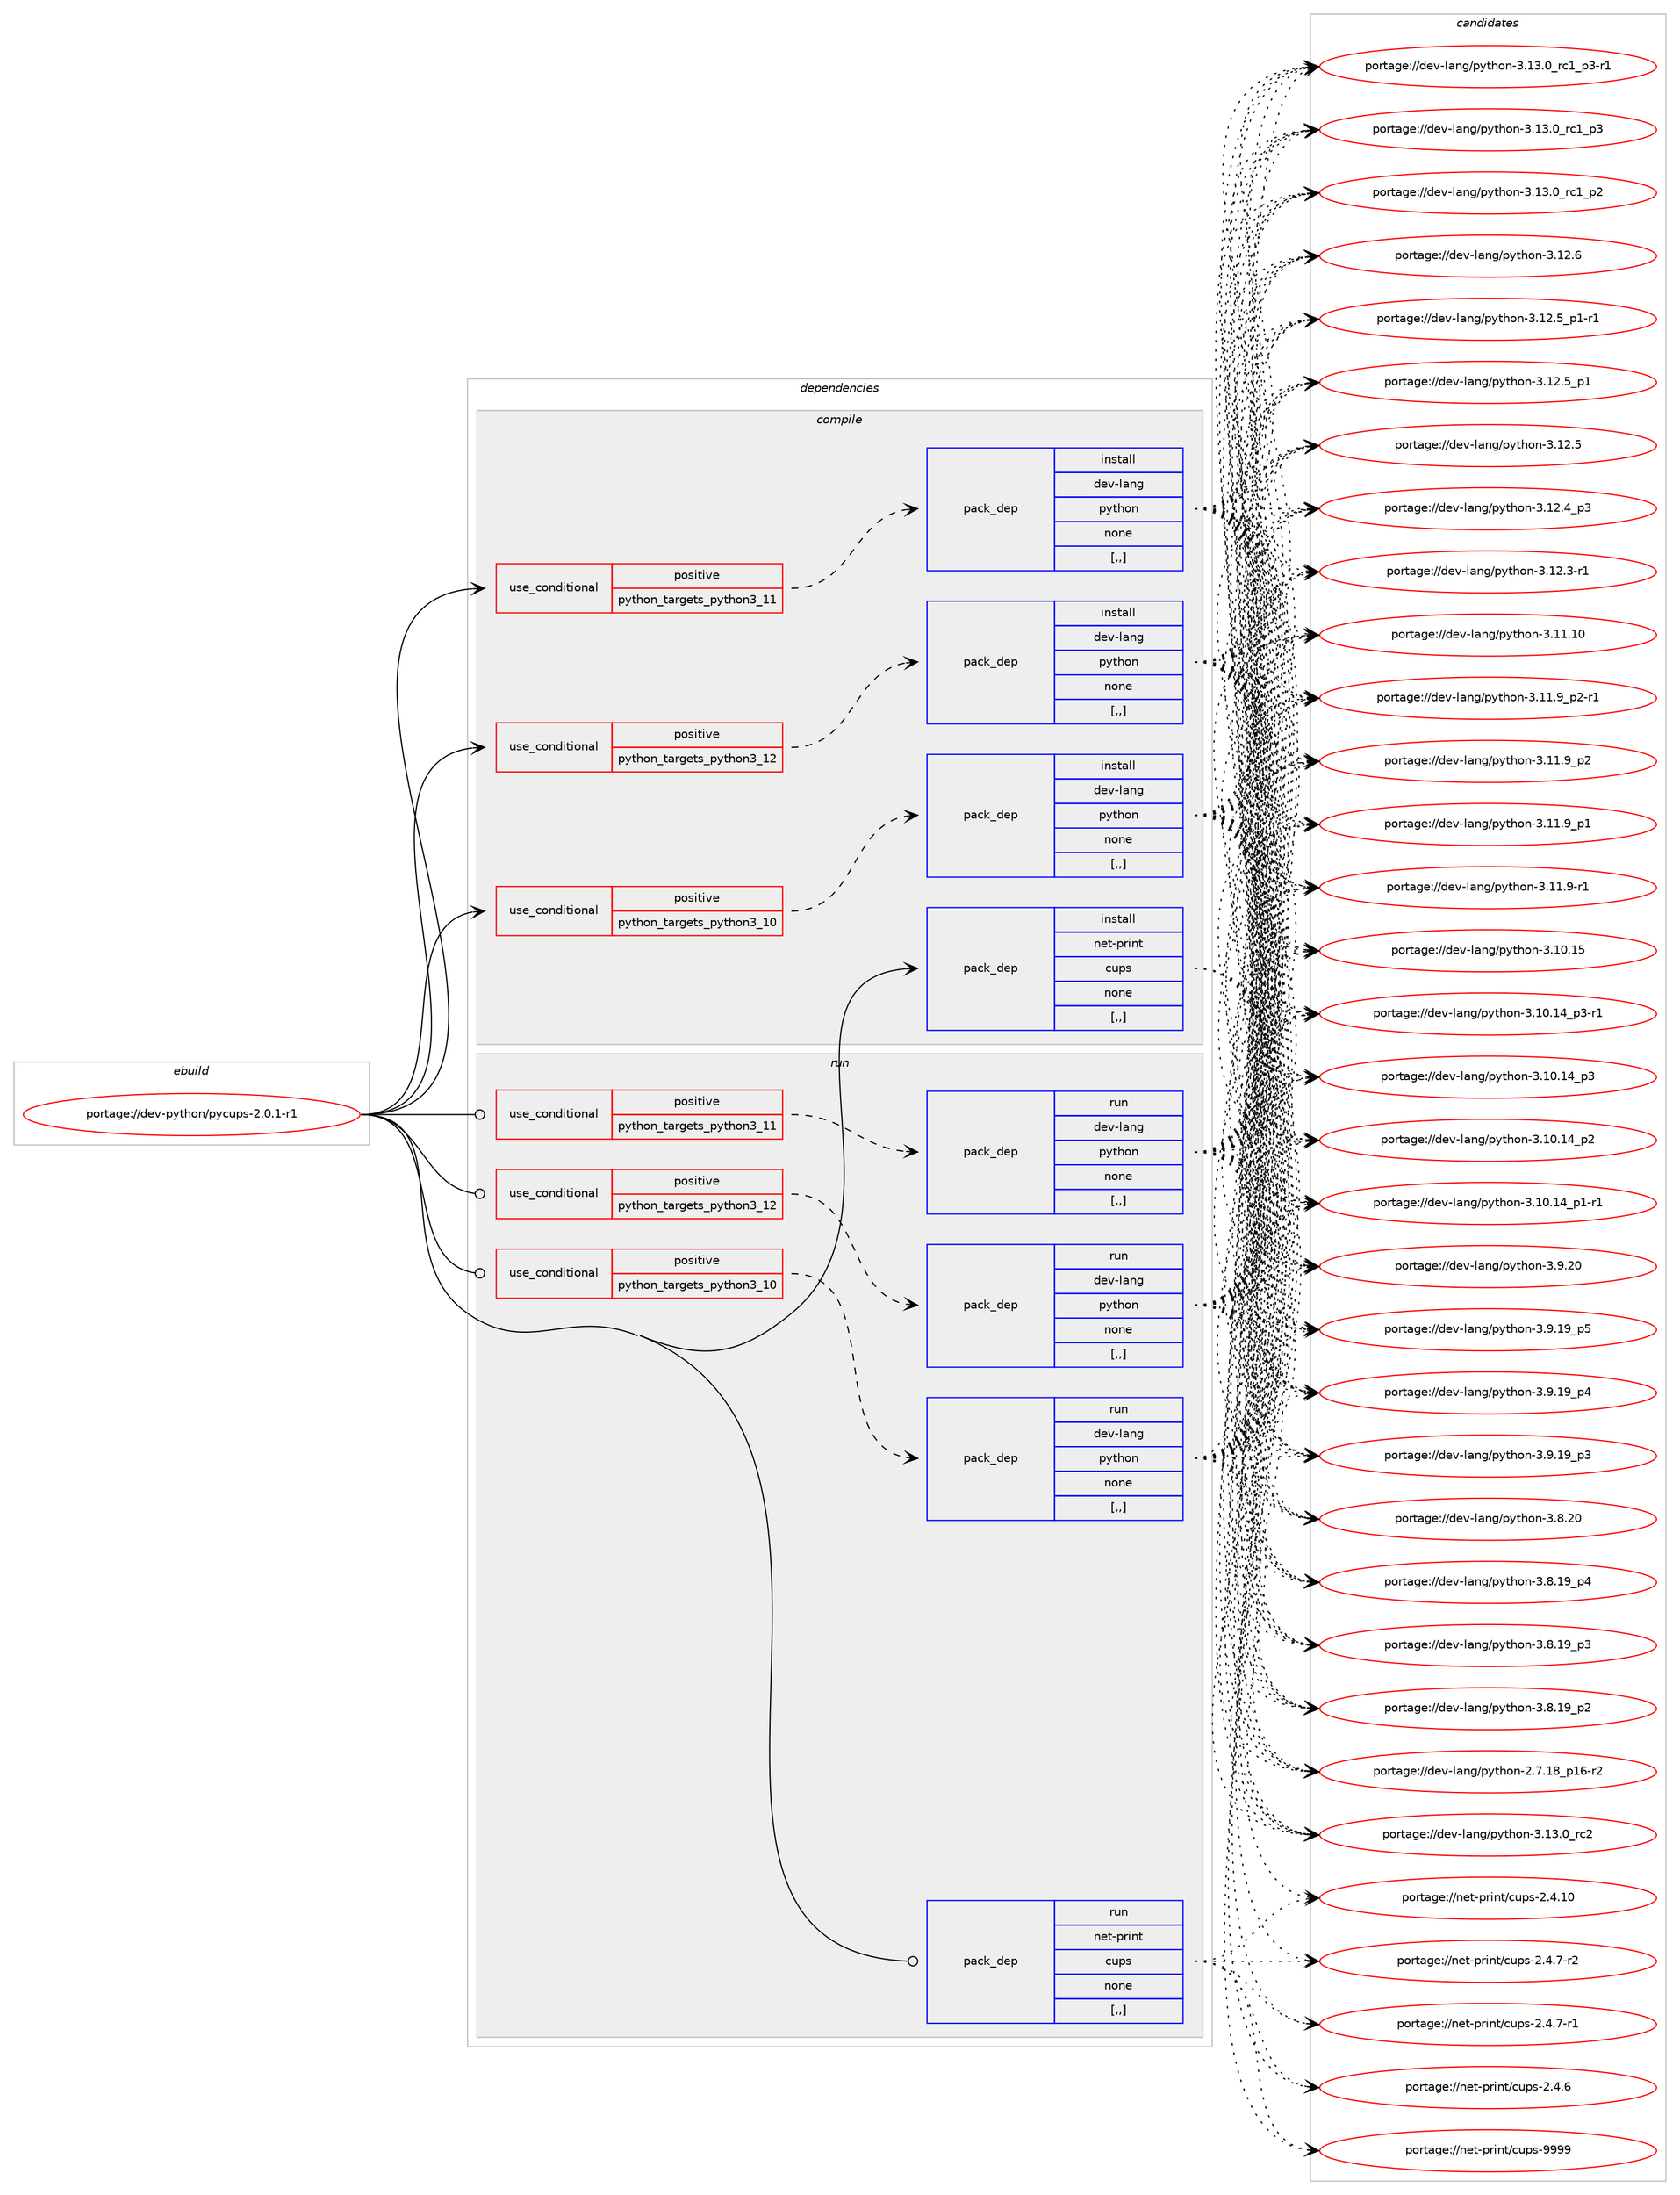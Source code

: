 digraph prolog {

# *************
# Graph options
# *************

newrank=true;
concentrate=true;
compound=true;
graph [rankdir=LR,fontname=Helvetica,fontsize=10,ranksep=1.5];#, ranksep=2.5, nodesep=0.2];
edge  [arrowhead=vee];
node  [fontname=Helvetica,fontsize=10];

# **********
# The ebuild
# **********

subgraph cluster_leftcol {
color=gray;
label=<<i>ebuild</i>>;
id [label="portage://dev-python/pycups-2.0.1-r1", color=red, width=4, href="../dev-python/pycups-2.0.1-r1.svg"];
}

# ****************
# The dependencies
# ****************

subgraph cluster_midcol {
color=gray;
label=<<i>dependencies</i>>;
subgraph cluster_compile {
fillcolor="#eeeeee";
style=filled;
label=<<i>compile</i>>;
subgraph cond167225 {
dependency650955 [label=<<TABLE BORDER="0" CELLBORDER="1" CELLSPACING="0" CELLPADDING="4"><TR><TD ROWSPAN="3" CELLPADDING="10">use_conditional</TD></TR><TR><TD>positive</TD></TR><TR><TD>python_targets_python3_10</TD></TR></TABLE>>, shape=none, color=red];
subgraph pack478909 {
dependency650956 [label=<<TABLE BORDER="0" CELLBORDER="1" CELLSPACING="0" CELLPADDING="4" WIDTH="220"><TR><TD ROWSPAN="6" CELLPADDING="30">pack_dep</TD></TR><TR><TD WIDTH="110">install</TD></TR><TR><TD>dev-lang</TD></TR><TR><TD>python</TD></TR><TR><TD>none</TD></TR><TR><TD>[,,]</TD></TR></TABLE>>, shape=none, color=blue];
}
dependency650955:e -> dependency650956:w [weight=20,style="dashed",arrowhead="vee"];
}
id:e -> dependency650955:w [weight=20,style="solid",arrowhead="vee"];
subgraph cond167226 {
dependency650957 [label=<<TABLE BORDER="0" CELLBORDER="1" CELLSPACING="0" CELLPADDING="4"><TR><TD ROWSPAN="3" CELLPADDING="10">use_conditional</TD></TR><TR><TD>positive</TD></TR><TR><TD>python_targets_python3_11</TD></TR></TABLE>>, shape=none, color=red];
subgraph pack478910 {
dependency650958 [label=<<TABLE BORDER="0" CELLBORDER="1" CELLSPACING="0" CELLPADDING="4" WIDTH="220"><TR><TD ROWSPAN="6" CELLPADDING="30">pack_dep</TD></TR><TR><TD WIDTH="110">install</TD></TR><TR><TD>dev-lang</TD></TR><TR><TD>python</TD></TR><TR><TD>none</TD></TR><TR><TD>[,,]</TD></TR></TABLE>>, shape=none, color=blue];
}
dependency650957:e -> dependency650958:w [weight=20,style="dashed",arrowhead="vee"];
}
id:e -> dependency650957:w [weight=20,style="solid",arrowhead="vee"];
subgraph cond167227 {
dependency650959 [label=<<TABLE BORDER="0" CELLBORDER="1" CELLSPACING="0" CELLPADDING="4"><TR><TD ROWSPAN="3" CELLPADDING="10">use_conditional</TD></TR><TR><TD>positive</TD></TR><TR><TD>python_targets_python3_12</TD></TR></TABLE>>, shape=none, color=red];
subgraph pack478911 {
dependency650960 [label=<<TABLE BORDER="0" CELLBORDER="1" CELLSPACING="0" CELLPADDING="4" WIDTH="220"><TR><TD ROWSPAN="6" CELLPADDING="30">pack_dep</TD></TR><TR><TD WIDTH="110">install</TD></TR><TR><TD>dev-lang</TD></TR><TR><TD>python</TD></TR><TR><TD>none</TD></TR><TR><TD>[,,]</TD></TR></TABLE>>, shape=none, color=blue];
}
dependency650959:e -> dependency650960:w [weight=20,style="dashed",arrowhead="vee"];
}
id:e -> dependency650959:w [weight=20,style="solid",arrowhead="vee"];
subgraph pack478912 {
dependency650961 [label=<<TABLE BORDER="0" CELLBORDER="1" CELLSPACING="0" CELLPADDING="4" WIDTH="220"><TR><TD ROWSPAN="6" CELLPADDING="30">pack_dep</TD></TR><TR><TD WIDTH="110">install</TD></TR><TR><TD>net-print</TD></TR><TR><TD>cups</TD></TR><TR><TD>none</TD></TR><TR><TD>[,,]</TD></TR></TABLE>>, shape=none, color=blue];
}
id:e -> dependency650961:w [weight=20,style="solid",arrowhead="vee"];
}
subgraph cluster_compileandrun {
fillcolor="#eeeeee";
style=filled;
label=<<i>compile and run</i>>;
}
subgraph cluster_run {
fillcolor="#eeeeee";
style=filled;
label=<<i>run</i>>;
subgraph cond167228 {
dependency650962 [label=<<TABLE BORDER="0" CELLBORDER="1" CELLSPACING="0" CELLPADDING="4"><TR><TD ROWSPAN="3" CELLPADDING="10">use_conditional</TD></TR><TR><TD>positive</TD></TR><TR><TD>python_targets_python3_10</TD></TR></TABLE>>, shape=none, color=red];
subgraph pack478913 {
dependency650963 [label=<<TABLE BORDER="0" CELLBORDER="1" CELLSPACING="0" CELLPADDING="4" WIDTH="220"><TR><TD ROWSPAN="6" CELLPADDING="30">pack_dep</TD></TR><TR><TD WIDTH="110">run</TD></TR><TR><TD>dev-lang</TD></TR><TR><TD>python</TD></TR><TR><TD>none</TD></TR><TR><TD>[,,]</TD></TR></TABLE>>, shape=none, color=blue];
}
dependency650962:e -> dependency650963:w [weight=20,style="dashed",arrowhead="vee"];
}
id:e -> dependency650962:w [weight=20,style="solid",arrowhead="odot"];
subgraph cond167229 {
dependency650964 [label=<<TABLE BORDER="0" CELLBORDER="1" CELLSPACING="0" CELLPADDING="4"><TR><TD ROWSPAN="3" CELLPADDING="10">use_conditional</TD></TR><TR><TD>positive</TD></TR><TR><TD>python_targets_python3_11</TD></TR></TABLE>>, shape=none, color=red];
subgraph pack478914 {
dependency650965 [label=<<TABLE BORDER="0" CELLBORDER="1" CELLSPACING="0" CELLPADDING="4" WIDTH="220"><TR><TD ROWSPAN="6" CELLPADDING="30">pack_dep</TD></TR><TR><TD WIDTH="110">run</TD></TR><TR><TD>dev-lang</TD></TR><TR><TD>python</TD></TR><TR><TD>none</TD></TR><TR><TD>[,,]</TD></TR></TABLE>>, shape=none, color=blue];
}
dependency650964:e -> dependency650965:w [weight=20,style="dashed",arrowhead="vee"];
}
id:e -> dependency650964:w [weight=20,style="solid",arrowhead="odot"];
subgraph cond167230 {
dependency650966 [label=<<TABLE BORDER="0" CELLBORDER="1" CELLSPACING="0" CELLPADDING="4"><TR><TD ROWSPAN="3" CELLPADDING="10">use_conditional</TD></TR><TR><TD>positive</TD></TR><TR><TD>python_targets_python3_12</TD></TR></TABLE>>, shape=none, color=red];
subgraph pack478915 {
dependency650967 [label=<<TABLE BORDER="0" CELLBORDER="1" CELLSPACING="0" CELLPADDING="4" WIDTH="220"><TR><TD ROWSPAN="6" CELLPADDING="30">pack_dep</TD></TR><TR><TD WIDTH="110">run</TD></TR><TR><TD>dev-lang</TD></TR><TR><TD>python</TD></TR><TR><TD>none</TD></TR><TR><TD>[,,]</TD></TR></TABLE>>, shape=none, color=blue];
}
dependency650966:e -> dependency650967:w [weight=20,style="dashed",arrowhead="vee"];
}
id:e -> dependency650966:w [weight=20,style="solid",arrowhead="odot"];
subgraph pack478916 {
dependency650968 [label=<<TABLE BORDER="0" CELLBORDER="1" CELLSPACING="0" CELLPADDING="4" WIDTH="220"><TR><TD ROWSPAN="6" CELLPADDING="30">pack_dep</TD></TR><TR><TD WIDTH="110">run</TD></TR><TR><TD>net-print</TD></TR><TR><TD>cups</TD></TR><TR><TD>none</TD></TR><TR><TD>[,,]</TD></TR></TABLE>>, shape=none, color=blue];
}
id:e -> dependency650968:w [weight=20,style="solid",arrowhead="odot"];
}
}

# **************
# The candidates
# **************

subgraph cluster_choices {
rank=same;
color=gray;
label=<<i>candidates</i>>;

subgraph choice478909 {
color=black;
nodesep=1;
choice10010111845108971101034711212111610411111045514649514648951149950 [label="portage://dev-lang/python-3.13.0_rc2", color=red, width=4,href="../dev-lang/python-3.13.0_rc2.svg"];
choice1001011184510897110103471121211161041111104551464951464895114994995112514511449 [label="portage://dev-lang/python-3.13.0_rc1_p3-r1", color=red, width=4,href="../dev-lang/python-3.13.0_rc1_p3-r1.svg"];
choice100101118451089711010347112121116104111110455146495146489511499499511251 [label="portage://dev-lang/python-3.13.0_rc1_p3", color=red, width=4,href="../dev-lang/python-3.13.0_rc1_p3.svg"];
choice100101118451089711010347112121116104111110455146495146489511499499511250 [label="portage://dev-lang/python-3.13.0_rc1_p2", color=red, width=4,href="../dev-lang/python-3.13.0_rc1_p2.svg"];
choice10010111845108971101034711212111610411111045514649504654 [label="portage://dev-lang/python-3.12.6", color=red, width=4,href="../dev-lang/python-3.12.6.svg"];
choice1001011184510897110103471121211161041111104551464950465395112494511449 [label="portage://dev-lang/python-3.12.5_p1-r1", color=red, width=4,href="../dev-lang/python-3.12.5_p1-r1.svg"];
choice100101118451089711010347112121116104111110455146495046539511249 [label="portage://dev-lang/python-3.12.5_p1", color=red, width=4,href="../dev-lang/python-3.12.5_p1.svg"];
choice10010111845108971101034711212111610411111045514649504653 [label="portage://dev-lang/python-3.12.5", color=red, width=4,href="../dev-lang/python-3.12.5.svg"];
choice100101118451089711010347112121116104111110455146495046529511251 [label="portage://dev-lang/python-3.12.4_p3", color=red, width=4,href="../dev-lang/python-3.12.4_p3.svg"];
choice100101118451089711010347112121116104111110455146495046514511449 [label="portage://dev-lang/python-3.12.3-r1", color=red, width=4,href="../dev-lang/python-3.12.3-r1.svg"];
choice1001011184510897110103471121211161041111104551464949464948 [label="portage://dev-lang/python-3.11.10", color=red, width=4,href="../dev-lang/python-3.11.10.svg"];
choice1001011184510897110103471121211161041111104551464949465795112504511449 [label="portage://dev-lang/python-3.11.9_p2-r1", color=red, width=4,href="../dev-lang/python-3.11.9_p2-r1.svg"];
choice100101118451089711010347112121116104111110455146494946579511250 [label="portage://dev-lang/python-3.11.9_p2", color=red, width=4,href="../dev-lang/python-3.11.9_p2.svg"];
choice100101118451089711010347112121116104111110455146494946579511249 [label="portage://dev-lang/python-3.11.9_p1", color=red, width=4,href="../dev-lang/python-3.11.9_p1.svg"];
choice100101118451089711010347112121116104111110455146494946574511449 [label="portage://dev-lang/python-3.11.9-r1", color=red, width=4,href="../dev-lang/python-3.11.9-r1.svg"];
choice1001011184510897110103471121211161041111104551464948464953 [label="portage://dev-lang/python-3.10.15", color=red, width=4,href="../dev-lang/python-3.10.15.svg"];
choice100101118451089711010347112121116104111110455146494846495295112514511449 [label="portage://dev-lang/python-3.10.14_p3-r1", color=red, width=4,href="../dev-lang/python-3.10.14_p3-r1.svg"];
choice10010111845108971101034711212111610411111045514649484649529511251 [label="portage://dev-lang/python-3.10.14_p3", color=red, width=4,href="../dev-lang/python-3.10.14_p3.svg"];
choice10010111845108971101034711212111610411111045514649484649529511250 [label="portage://dev-lang/python-3.10.14_p2", color=red, width=4,href="../dev-lang/python-3.10.14_p2.svg"];
choice100101118451089711010347112121116104111110455146494846495295112494511449 [label="portage://dev-lang/python-3.10.14_p1-r1", color=red, width=4,href="../dev-lang/python-3.10.14_p1-r1.svg"];
choice10010111845108971101034711212111610411111045514657465048 [label="portage://dev-lang/python-3.9.20", color=red, width=4,href="../dev-lang/python-3.9.20.svg"];
choice100101118451089711010347112121116104111110455146574649579511253 [label="portage://dev-lang/python-3.9.19_p5", color=red, width=4,href="../dev-lang/python-3.9.19_p5.svg"];
choice100101118451089711010347112121116104111110455146574649579511252 [label="portage://dev-lang/python-3.9.19_p4", color=red, width=4,href="../dev-lang/python-3.9.19_p4.svg"];
choice100101118451089711010347112121116104111110455146574649579511251 [label="portage://dev-lang/python-3.9.19_p3", color=red, width=4,href="../dev-lang/python-3.9.19_p3.svg"];
choice10010111845108971101034711212111610411111045514656465048 [label="portage://dev-lang/python-3.8.20", color=red, width=4,href="../dev-lang/python-3.8.20.svg"];
choice100101118451089711010347112121116104111110455146564649579511252 [label="portage://dev-lang/python-3.8.19_p4", color=red, width=4,href="../dev-lang/python-3.8.19_p4.svg"];
choice100101118451089711010347112121116104111110455146564649579511251 [label="portage://dev-lang/python-3.8.19_p3", color=red, width=4,href="../dev-lang/python-3.8.19_p3.svg"];
choice100101118451089711010347112121116104111110455146564649579511250 [label="portage://dev-lang/python-3.8.19_p2", color=red, width=4,href="../dev-lang/python-3.8.19_p2.svg"];
choice100101118451089711010347112121116104111110455046554649569511249544511450 [label="portage://dev-lang/python-2.7.18_p16-r2", color=red, width=4,href="../dev-lang/python-2.7.18_p16-r2.svg"];
dependency650956:e -> choice10010111845108971101034711212111610411111045514649514648951149950:w [style=dotted,weight="100"];
dependency650956:e -> choice1001011184510897110103471121211161041111104551464951464895114994995112514511449:w [style=dotted,weight="100"];
dependency650956:e -> choice100101118451089711010347112121116104111110455146495146489511499499511251:w [style=dotted,weight="100"];
dependency650956:e -> choice100101118451089711010347112121116104111110455146495146489511499499511250:w [style=dotted,weight="100"];
dependency650956:e -> choice10010111845108971101034711212111610411111045514649504654:w [style=dotted,weight="100"];
dependency650956:e -> choice1001011184510897110103471121211161041111104551464950465395112494511449:w [style=dotted,weight="100"];
dependency650956:e -> choice100101118451089711010347112121116104111110455146495046539511249:w [style=dotted,weight="100"];
dependency650956:e -> choice10010111845108971101034711212111610411111045514649504653:w [style=dotted,weight="100"];
dependency650956:e -> choice100101118451089711010347112121116104111110455146495046529511251:w [style=dotted,weight="100"];
dependency650956:e -> choice100101118451089711010347112121116104111110455146495046514511449:w [style=dotted,weight="100"];
dependency650956:e -> choice1001011184510897110103471121211161041111104551464949464948:w [style=dotted,weight="100"];
dependency650956:e -> choice1001011184510897110103471121211161041111104551464949465795112504511449:w [style=dotted,weight="100"];
dependency650956:e -> choice100101118451089711010347112121116104111110455146494946579511250:w [style=dotted,weight="100"];
dependency650956:e -> choice100101118451089711010347112121116104111110455146494946579511249:w [style=dotted,weight="100"];
dependency650956:e -> choice100101118451089711010347112121116104111110455146494946574511449:w [style=dotted,weight="100"];
dependency650956:e -> choice1001011184510897110103471121211161041111104551464948464953:w [style=dotted,weight="100"];
dependency650956:e -> choice100101118451089711010347112121116104111110455146494846495295112514511449:w [style=dotted,weight="100"];
dependency650956:e -> choice10010111845108971101034711212111610411111045514649484649529511251:w [style=dotted,weight="100"];
dependency650956:e -> choice10010111845108971101034711212111610411111045514649484649529511250:w [style=dotted,weight="100"];
dependency650956:e -> choice100101118451089711010347112121116104111110455146494846495295112494511449:w [style=dotted,weight="100"];
dependency650956:e -> choice10010111845108971101034711212111610411111045514657465048:w [style=dotted,weight="100"];
dependency650956:e -> choice100101118451089711010347112121116104111110455146574649579511253:w [style=dotted,weight="100"];
dependency650956:e -> choice100101118451089711010347112121116104111110455146574649579511252:w [style=dotted,weight="100"];
dependency650956:e -> choice100101118451089711010347112121116104111110455146574649579511251:w [style=dotted,weight="100"];
dependency650956:e -> choice10010111845108971101034711212111610411111045514656465048:w [style=dotted,weight="100"];
dependency650956:e -> choice100101118451089711010347112121116104111110455146564649579511252:w [style=dotted,weight="100"];
dependency650956:e -> choice100101118451089711010347112121116104111110455146564649579511251:w [style=dotted,weight="100"];
dependency650956:e -> choice100101118451089711010347112121116104111110455146564649579511250:w [style=dotted,weight="100"];
dependency650956:e -> choice100101118451089711010347112121116104111110455046554649569511249544511450:w [style=dotted,weight="100"];
}
subgraph choice478910 {
color=black;
nodesep=1;
choice10010111845108971101034711212111610411111045514649514648951149950 [label="portage://dev-lang/python-3.13.0_rc2", color=red, width=4,href="../dev-lang/python-3.13.0_rc2.svg"];
choice1001011184510897110103471121211161041111104551464951464895114994995112514511449 [label="portage://dev-lang/python-3.13.0_rc1_p3-r1", color=red, width=4,href="../dev-lang/python-3.13.0_rc1_p3-r1.svg"];
choice100101118451089711010347112121116104111110455146495146489511499499511251 [label="portage://dev-lang/python-3.13.0_rc1_p3", color=red, width=4,href="../dev-lang/python-3.13.0_rc1_p3.svg"];
choice100101118451089711010347112121116104111110455146495146489511499499511250 [label="portage://dev-lang/python-3.13.0_rc1_p2", color=red, width=4,href="../dev-lang/python-3.13.0_rc1_p2.svg"];
choice10010111845108971101034711212111610411111045514649504654 [label="portage://dev-lang/python-3.12.6", color=red, width=4,href="../dev-lang/python-3.12.6.svg"];
choice1001011184510897110103471121211161041111104551464950465395112494511449 [label="portage://dev-lang/python-3.12.5_p1-r1", color=red, width=4,href="../dev-lang/python-3.12.5_p1-r1.svg"];
choice100101118451089711010347112121116104111110455146495046539511249 [label="portage://dev-lang/python-3.12.5_p1", color=red, width=4,href="../dev-lang/python-3.12.5_p1.svg"];
choice10010111845108971101034711212111610411111045514649504653 [label="portage://dev-lang/python-3.12.5", color=red, width=4,href="../dev-lang/python-3.12.5.svg"];
choice100101118451089711010347112121116104111110455146495046529511251 [label="portage://dev-lang/python-3.12.4_p3", color=red, width=4,href="../dev-lang/python-3.12.4_p3.svg"];
choice100101118451089711010347112121116104111110455146495046514511449 [label="portage://dev-lang/python-3.12.3-r1", color=red, width=4,href="../dev-lang/python-3.12.3-r1.svg"];
choice1001011184510897110103471121211161041111104551464949464948 [label="portage://dev-lang/python-3.11.10", color=red, width=4,href="../dev-lang/python-3.11.10.svg"];
choice1001011184510897110103471121211161041111104551464949465795112504511449 [label="portage://dev-lang/python-3.11.9_p2-r1", color=red, width=4,href="../dev-lang/python-3.11.9_p2-r1.svg"];
choice100101118451089711010347112121116104111110455146494946579511250 [label="portage://dev-lang/python-3.11.9_p2", color=red, width=4,href="../dev-lang/python-3.11.9_p2.svg"];
choice100101118451089711010347112121116104111110455146494946579511249 [label="portage://dev-lang/python-3.11.9_p1", color=red, width=4,href="../dev-lang/python-3.11.9_p1.svg"];
choice100101118451089711010347112121116104111110455146494946574511449 [label="portage://dev-lang/python-3.11.9-r1", color=red, width=4,href="../dev-lang/python-3.11.9-r1.svg"];
choice1001011184510897110103471121211161041111104551464948464953 [label="portage://dev-lang/python-3.10.15", color=red, width=4,href="../dev-lang/python-3.10.15.svg"];
choice100101118451089711010347112121116104111110455146494846495295112514511449 [label="portage://dev-lang/python-3.10.14_p3-r1", color=red, width=4,href="../dev-lang/python-3.10.14_p3-r1.svg"];
choice10010111845108971101034711212111610411111045514649484649529511251 [label="portage://dev-lang/python-3.10.14_p3", color=red, width=4,href="../dev-lang/python-3.10.14_p3.svg"];
choice10010111845108971101034711212111610411111045514649484649529511250 [label="portage://dev-lang/python-3.10.14_p2", color=red, width=4,href="../dev-lang/python-3.10.14_p2.svg"];
choice100101118451089711010347112121116104111110455146494846495295112494511449 [label="portage://dev-lang/python-3.10.14_p1-r1", color=red, width=4,href="../dev-lang/python-3.10.14_p1-r1.svg"];
choice10010111845108971101034711212111610411111045514657465048 [label="portage://dev-lang/python-3.9.20", color=red, width=4,href="../dev-lang/python-3.9.20.svg"];
choice100101118451089711010347112121116104111110455146574649579511253 [label="portage://dev-lang/python-3.9.19_p5", color=red, width=4,href="../dev-lang/python-3.9.19_p5.svg"];
choice100101118451089711010347112121116104111110455146574649579511252 [label="portage://dev-lang/python-3.9.19_p4", color=red, width=4,href="../dev-lang/python-3.9.19_p4.svg"];
choice100101118451089711010347112121116104111110455146574649579511251 [label="portage://dev-lang/python-3.9.19_p3", color=red, width=4,href="../dev-lang/python-3.9.19_p3.svg"];
choice10010111845108971101034711212111610411111045514656465048 [label="portage://dev-lang/python-3.8.20", color=red, width=4,href="../dev-lang/python-3.8.20.svg"];
choice100101118451089711010347112121116104111110455146564649579511252 [label="portage://dev-lang/python-3.8.19_p4", color=red, width=4,href="../dev-lang/python-3.8.19_p4.svg"];
choice100101118451089711010347112121116104111110455146564649579511251 [label="portage://dev-lang/python-3.8.19_p3", color=red, width=4,href="../dev-lang/python-3.8.19_p3.svg"];
choice100101118451089711010347112121116104111110455146564649579511250 [label="portage://dev-lang/python-3.8.19_p2", color=red, width=4,href="../dev-lang/python-3.8.19_p2.svg"];
choice100101118451089711010347112121116104111110455046554649569511249544511450 [label="portage://dev-lang/python-2.7.18_p16-r2", color=red, width=4,href="../dev-lang/python-2.7.18_p16-r2.svg"];
dependency650958:e -> choice10010111845108971101034711212111610411111045514649514648951149950:w [style=dotted,weight="100"];
dependency650958:e -> choice1001011184510897110103471121211161041111104551464951464895114994995112514511449:w [style=dotted,weight="100"];
dependency650958:e -> choice100101118451089711010347112121116104111110455146495146489511499499511251:w [style=dotted,weight="100"];
dependency650958:e -> choice100101118451089711010347112121116104111110455146495146489511499499511250:w [style=dotted,weight="100"];
dependency650958:e -> choice10010111845108971101034711212111610411111045514649504654:w [style=dotted,weight="100"];
dependency650958:e -> choice1001011184510897110103471121211161041111104551464950465395112494511449:w [style=dotted,weight="100"];
dependency650958:e -> choice100101118451089711010347112121116104111110455146495046539511249:w [style=dotted,weight="100"];
dependency650958:e -> choice10010111845108971101034711212111610411111045514649504653:w [style=dotted,weight="100"];
dependency650958:e -> choice100101118451089711010347112121116104111110455146495046529511251:w [style=dotted,weight="100"];
dependency650958:e -> choice100101118451089711010347112121116104111110455146495046514511449:w [style=dotted,weight="100"];
dependency650958:e -> choice1001011184510897110103471121211161041111104551464949464948:w [style=dotted,weight="100"];
dependency650958:e -> choice1001011184510897110103471121211161041111104551464949465795112504511449:w [style=dotted,weight="100"];
dependency650958:e -> choice100101118451089711010347112121116104111110455146494946579511250:w [style=dotted,weight="100"];
dependency650958:e -> choice100101118451089711010347112121116104111110455146494946579511249:w [style=dotted,weight="100"];
dependency650958:e -> choice100101118451089711010347112121116104111110455146494946574511449:w [style=dotted,weight="100"];
dependency650958:e -> choice1001011184510897110103471121211161041111104551464948464953:w [style=dotted,weight="100"];
dependency650958:e -> choice100101118451089711010347112121116104111110455146494846495295112514511449:w [style=dotted,weight="100"];
dependency650958:e -> choice10010111845108971101034711212111610411111045514649484649529511251:w [style=dotted,weight="100"];
dependency650958:e -> choice10010111845108971101034711212111610411111045514649484649529511250:w [style=dotted,weight="100"];
dependency650958:e -> choice100101118451089711010347112121116104111110455146494846495295112494511449:w [style=dotted,weight="100"];
dependency650958:e -> choice10010111845108971101034711212111610411111045514657465048:w [style=dotted,weight="100"];
dependency650958:e -> choice100101118451089711010347112121116104111110455146574649579511253:w [style=dotted,weight="100"];
dependency650958:e -> choice100101118451089711010347112121116104111110455146574649579511252:w [style=dotted,weight="100"];
dependency650958:e -> choice100101118451089711010347112121116104111110455146574649579511251:w [style=dotted,weight="100"];
dependency650958:e -> choice10010111845108971101034711212111610411111045514656465048:w [style=dotted,weight="100"];
dependency650958:e -> choice100101118451089711010347112121116104111110455146564649579511252:w [style=dotted,weight="100"];
dependency650958:e -> choice100101118451089711010347112121116104111110455146564649579511251:w [style=dotted,weight="100"];
dependency650958:e -> choice100101118451089711010347112121116104111110455146564649579511250:w [style=dotted,weight="100"];
dependency650958:e -> choice100101118451089711010347112121116104111110455046554649569511249544511450:w [style=dotted,weight="100"];
}
subgraph choice478911 {
color=black;
nodesep=1;
choice10010111845108971101034711212111610411111045514649514648951149950 [label="portage://dev-lang/python-3.13.0_rc2", color=red, width=4,href="../dev-lang/python-3.13.0_rc2.svg"];
choice1001011184510897110103471121211161041111104551464951464895114994995112514511449 [label="portage://dev-lang/python-3.13.0_rc1_p3-r1", color=red, width=4,href="../dev-lang/python-3.13.0_rc1_p3-r1.svg"];
choice100101118451089711010347112121116104111110455146495146489511499499511251 [label="portage://dev-lang/python-3.13.0_rc1_p3", color=red, width=4,href="../dev-lang/python-3.13.0_rc1_p3.svg"];
choice100101118451089711010347112121116104111110455146495146489511499499511250 [label="portage://dev-lang/python-3.13.0_rc1_p2", color=red, width=4,href="../dev-lang/python-3.13.0_rc1_p2.svg"];
choice10010111845108971101034711212111610411111045514649504654 [label="portage://dev-lang/python-3.12.6", color=red, width=4,href="../dev-lang/python-3.12.6.svg"];
choice1001011184510897110103471121211161041111104551464950465395112494511449 [label="portage://dev-lang/python-3.12.5_p1-r1", color=red, width=4,href="../dev-lang/python-3.12.5_p1-r1.svg"];
choice100101118451089711010347112121116104111110455146495046539511249 [label="portage://dev-lang/python-3.12.5_p1", color=red, width=4,href="../dev-lang/python-3.12.5_p1.svg"];
choice10010111845108971101034711212111610411111045514649504653 [label="portage://dev-lang/python-3.12.5", color=red, width=4,href="../dev-lang/python-3.12.5.svg"];
choice100101118451089711010347112121116104111110455146495046529511251 [label="portage://dev-lang/python-3.12.4_p3", color=red, width=4,href="../dev-lang/python-3.12.4_p3.svg"];
choice100101118451089711010347112121116104111110455146495046514511449 [label="portage://dev-lang/python-3.12.3-r1", color=red, width=4,href="../dev-lang/python-3.12.3-r1.svg"];
choice1001011184510897110103471121211161041111104551464949464948 [label="portage://dev-lang/python-3.11.10", color=red, width=4,href="../dev-lang/python-3.11.10.svg"];
choice1001011184510897110103471121211161041111104551464949465795112504511449 [label="portage://dev-lang/python-3.11.9_p2-r1", color=red, width=4,href="../dev-lang/python-3.11.9_p2-r1.svg"];
choice100101118451089711010347112121116104111110455146494946579511250 [label="portage://dev-lang/python-3.11.9_p2", color=red, width=4,href="../dev-lang/python-3.11.9_p2.svg"];
choice100101118451089711010347112121116104111110455146494946579511249 [label="portage://dev-lang/python-3.11.9_p1", color=red, width=4,href="../dev-lang/python-3.11.9_p1.svg"];
choice100101118451089711010347112121116104111110455146494946574511449 [label="portage://dev-lang/python-3.11.9-r1", color=red, width=4,href="../dev-lang/python-3.11.9-r1.svg"];
choice1001011184510897110103471121211161041111104551464948464953 [label="portage://dev-lang/python-3.10.15", color=red, width=4,href="../dev-lang/python-3.10.15.svg"];
choice100101118451089711010347112121116104111110455146494846495295112514511449 [label="portage://dev-lang/python-3.10.14_p3-r1", color=red, width=4,href="../dev-lang/python-3.10.14_p3-r1.svg"];
choice10010111845108971101034711212111610411111045514649484649529511251 [label="portage://dev-lang/python-3.10.14_p3", color=red, width=4,href="../dev-lang/python-3.10.14_p3.svg"];
choice10010111845108971101034711212111610411111045514649484649529511250 [label="portage://dev-lang/python-3.10.14_p2", color=red, width=4,href="../dev-lang/python-3.10.14_p2.svg"];
choice100101118451089711010347112121116104111110455146494846495295112494511449 [label="portage://dev-lang/python-3.10.14_p1-r1", color=red, width=4,href="../dev-lang/python-3.10.14_p1-r1.svg"];
choice10010111845108971101034711212111610411111045514657465048 [label="portage://dev-lang/python-3.9.20", color=red, width=4,href="../dev-lang/python-3.9.20.svg"];
choice100101118451089711010347112121116104111110455146574649579511253 [label="portage://dev-lang/python-3.9.19_p5", color=red, width=4,href="../dev-lang/python-3.9.19_p5.svg"];
choice100101118451089711010347112121116104111110455146574649579511252 [label="portage://dev-lang/python-3.9.19_p4", color=red, width=4,href="../dev-lang/python-3.9.19_p4.svg"];
choice100101118451089711010347112121116104111110455146574649579511251 [label="portage://dev-lang/python-3.9.19_p3", color=red, width=4,href="../dev-lang/python-3.9.19_p3.svg"];
choice10010111845108971101034711212111610411111045514656465048 [label="portage://dev-lang/python-3.8.20", color=red, width=4,href="../dev-lang/python-3.8.20.svg"];
choice100101118451089711010347112121116104111110455146564649579511252 [label="portage://dev-lang/python-3.8.19_p4", color=red, width=4,href="../dev-lang/python-3.8.19_p4.svg"];
choice100101118451089711010347112121116104111110455146564649579511251 [label="portage://dev-lang/python-3.8.19_p3", color=red, width=4,href="../dev-lang/python-3.8.19_p3.svg"];
choice100101118451089711010347112121116104111110455146564649579511250 [label="portage://dev-lang/python-3.8.19_p2", color=red, width=4,href="../dev-lang/python-3.8.19_p2.svg"];
choice100101118451089711010347112121116104111110455046554649569511249544511450 [label="portage://dev-lang/python-2.7.18_p16-r2", color=red, width=4,href="../dev-lang/python-2.7.18_p16-r2.svg"];
dependency650960:e -> choice10010111845108971101034711212111610411111045514649514648951149950:w [style=dotted,weight="100"];
dependency650960:e -> choice1001011184510897110103471121211161041111104551464951464895114994995112514511449:w [style=dotted,weight="100"];
dependency650960:e -> choice100101118451089711010347112121116104111110455146495146489511499499511251:w [style=dotted,weight="100"];
dependency650960:e -> choice100101118451089711010347112121116104111110455146495146489511499499511250:w [style=dotted,weight="100"];
dependency650960:e -> choice10010111845108971101034711212111610411111045514649504654:w [style=dotted,weight="100"];
dependency650960:e -> choice1001011184510897110103471121211161041111104551464950465395112494511449:w [style=dotted,weight="100"];
dependency650960:e -> choice100101118451089711010347112121116104111110455146495046539511249:w [style=dotted,weight="100"];
dependency650960:e -> choice10010111845108971101034711212111610411111045514649504653:w [style=dotted,weight="100"];
dependency650960:e -> choice100101118451089711010347112121116104111110455146495046529511251:w [style=dotted,weight="100"];
dependency650960:e -> choice100101118451089711010347112121116104111110455146495046514511449:w [style=dotted,weight="100"];
dependency650960:e -> choice1001011184510897110103471121211161041111104551464949464948:w [style=dotted,weight="100"];
dependency650960:e -> choice1001011184510897110103471121211161041111104551464949465795112504511449:w [style=dotted,weight="100"];
dependency650960:e -> choice100101118451089711010347112121116104111110455146494946579511250:w [style=dotted,weight="100"];
dependency650960:e -> choice100101118451089711010347112121116104111110455146494946579511249:w [style=dotted,weight="100"];
dependency650960:e -> choice100101118451089711010347112121116104111110455146494946574511449:w [style=dotted,weight="100"];
dependency650960:e -> choice1001011184510897110103471121211161041111104551464948464953:w [style=dotted,weight="100"];
dependency650960:e -> choice100101118451089711010347112121116104111110455146494846495295112514511449:w [style=dotted,weight="100"];
dependency650960:e -> choice10010111845108971101034711212111610411111045514649484649529511251:w [style=dotted,weight="100"];
dependency650960:e -> choice10010111845108971101034711212111610411111045514649484649529511250:w [style=dotted,weight="100"];
dependency650960:e -> choice100101118451089711010347112121116104111110455146494846495295112494511449:w [style=dotted,weight="100"];
dependency650960:e -> choice10010111845108971101034711212111610411111045514657465048:w [style=dotted,weight="100"];
dependency650960:e -> choice100101118451089711010347112121116104111110455146574649579511253:w [style=dotted,weight="100"];
dependency650960:e -> choice100101118451089711010347112121116104111110455146574649579511252:w [style=dotted,weight="100"];
dependency650960:e -> choice100101118451089711010347112121116104111110455146574649579511251:w [style=dotted,weight="100"];
dependency650960:e -> choice10010111845108971101034711212111610411111045514656465048:w [style=dotted,weight="100"];
dependency650960:e -> choice100101118451089711010347112121116104111110455146564649579511252:w [style=dotted,weight="100"];
dependency650960:e -> choice100101118451089711010347112121116104111110455146564649579511251:w [style=dotted,weight="100"];
dependency650960:e -> choice100101118451089711010347112121116104111110455146564649579511250:w [style=dotted,weight="100"];
dependency650960:e -> choice100101118451089711010347112121116104111110455046554649569511249544511450:w [style=dotted,weight="100"];
}
subgraph choice478912 {
color=black;
nodesep=1;
choice1101011164511211410511011647991171121154557575757 [label="portage://net-print/cups-9999", color=red, width=4,href="../net-print/cups-9999.svg"];
choice11010111645112114105110116479911711211545504652464948 [label="portage://net-print/cups-2.4.10", color=red, width=4,href="../net-print/cups-2.4.10.svg"];
choice1101011164511211410511011647991171121154550465246554511450 [label="portage://net-print/cups-2.4.7-r2", color=red, width=4,href="../net-print/cups-2.4.7-r2.svg"];
choice1101011164511211410511011647991171121154550465246554511449 [label="portage://net-print/cups-2.4.7-r1", color=red, width=4,href="../net-print/cups-2.4.7-r1.svg"];
choice110101116451121141051101164799117112115455046524654 [label="portage://net-print/cups-2.4.6", color=red, width=4,href="../net-print/cups-2.4.6.svg"];
dependency650961:e -> choice1101011164511211410511011647991171121154557575757:w [style=dotted,weight="100"];
dependency650961:e -> choice11010111645112114105110116479911711211545504652464948:w [style=dotted,weight="100"];
dependency650961:e -> choice1101011164511211410511011647991171121154550465246554511450:w [style=dotted,weight="100"];
dependency650961:e -> choice1101011164511211410511011647991171121154550465246554511449:w [style=dotted,weight="100"];
dependency650961:e -> choice110101116451121141051101164799117112115455046524654:w [style=dotted,weight="100"];
}
subgraph choice478913 {
color=black;
nodesep=1;
choice10010111845108971101034711212111610411111045514649514648951149950 [label="portage://dev-lang/python-3.13.0_rc2", color=red, width=4,href="../dev-lang/python-3.13.0_rc2.svg"];
choice1001011184510897110103471121211161041111104551464951464895114994995112514511449 [label="portage://dev-lang/python-3.13.0_rc1_p3-r1", color=red, width=4,href="../dev-lang/python-3.13.0_rc1_p3-r1.svg"];
choice100101118451089711010347112121116104111110455146495146489511499499511251 [label="portage://dev-lang/python-3.13.0_rc1_p3", color=red, width=4,href="../dev-lang/python-3.13.0_rc1_p3.svg"];
choice100101118451089711010347112121116104111110455146495146489511499499511250 [label="portage://dev-lang/python-3.13.0_rc1_p2", color=red, width=4,href="../dev-lang/python-3.13.0_rc1_p2.svg"];
choice10010111845108971101034711212111610411111045514649504654 [label="portage://dev-lang/python-3.12.6", color=red, width=4,href="../dev-lang/python-3.12.6.svg"];
choice1001011184510897110103471121211161041111104551464950465395112494511449 [label="portage://dev-lang/python-3.12.5_p1-r1", color=red, width=4,href="../dev-lang/python-3.12.5_p1-r1.svg"];
choice100101118451089711010347112121116104111110455146495046539511249 [label="portage://dev-lang/python-3.12.5_p1", color=red, width=4,href="../dev-lang/python-3.12.5_p1.svg"];
choice10010111845108971101034711212111610411111045514649504653 [label="portage://dev-lang/python-3.12.5", color=red, width=4,href="../dev-lang/python-3.12.5.svg"];
choice100101118451089711010347112121116104111110455146495046529511251 [label="portage://dev-lang/python-3.12.4_p3", color=red, width=4,href="../dev-lang/python-3.12.4_p3.svg"];
choice100101118451089711010347112121116104111110455146495046514511449 [label="portage://dev-lang/python-3.12.3-r1", color=red, width=4,href="../dev-lang/python-3.12.3-r1.svg"];
choice1001011184510897110103471121211161041111104551464949464948 [label="portage://dev-lang/python-3.11.10", color=red, width=4,href="../dev-lang/python-3.11.10.svg"];
choice1001011184510897110103471121211161041111104551464949465795112504511449 [label="portage://dev-lang/python-3.11.9_p2-r1", color=red, width=4,href="../dev-lang/python-3.11.9_p2-r1.svg"];
choice100101118451089711010347112121116104111110455146494946579511250 [label="portage://dev-lang/python-3.11.9_p2", color=red, width=4,href="../dev-lang/python-3.11.9_p2.svg"];
choice100101118451089711010347112121116104111110455146494946579511249 [label="portage://dev-lang/python-3.11.9_p1", color=red, width=4,href="../dev-lang/python-3.11.9_p1.svg"];
choice100101118451089711010347112121116104111110455146494946574511449 [label="portage://dev-lang/python-3.11.9-r1", color=red, width=4,href="../dev-lang/python-3.11.9-r1.svg"];
choice1001011184510897110103471121211161041111104551464948464953 [label="portage://dev-lang/python-3.10.15", color=red, width=4,href="../dev-lang/python-3.10.15.svg"];
choice100101118451089711010347112121116104111110455146494846495295112514511449 [label="portage://dev-lang/python-3.10.14_p3-r1", color=red, width=4,href="../dev-lang/python-3.10.14_p3-r1.svg"];
choice10010111845108971101034711212111610411111045514649484649529511251 [label="portage://dev-lang/python-3.10.14_p3", color=red, width=4,href="../dev-lang/python-3.10.14_p3.svg"];
choice10010111845108971101034711212111610411111045514649484649529511250 [label="portage://dev-lang/python-3.10.14_p2", color=red, width=4,href="../dev-lang/python-3.10.14_p2.svg"];
choice100101118451089711010347112121116104111110455146494846495295112494511449 [label="portage://dev-lang/python-3.10.14_p1-r1", color=red, width=4,href="../dev-lang/python-3.10.14_p1-r1.svg"];
choice10010111845108971101034711212111610411111045514657465048 [label="portage://dev-lang/python-3.9.20", color=red, width=4,href="../dev-lang/python-3.9.20.svg"];
choice100101118451089711010347112121116104111110455146574649579511253 [label="portage://dev-lang/python-3.9.19_p5", color=red, width=4,href="../dev-lang/python-3.9.19_p5.svg"];
choice100101118451089711010347112121116104111110455146574649579511252 [label="portage://dev-lang/python-3.9.19_p4", color=red, width=4,href="../dev-lang/python-3.9.19_p4.svg"];
choice100101118451089711010347112121116104111110455146574649579511251 [label="portage://dev-lang/python-3.9.19_p3", color=red, width=4,href="../dev-lang/python-3.9.19_p3.svg"];
choice10010111845108971101034711212111610411111045514656465048 [label="portage://dev-lang/python-3.8.20", color=red, width=4,href="../dev-lang/python-3.8.20.svg"];
choice100101118451089711010347112121116104111110455146564649579511252 [label="portage://dev-lang/python-3.8.19_p4", color=red, width=4,href="../dev-lang/python-3.8.19_p4.svg"];
choice100101118451089711010347112121116104111110455146564649579511251 [label="portage://dev-lang/python-3.8.19_p3", color=red, width=4,href="../dev-lang/python-3.8.19_p3.svg"];
choice100101118451089711010347112121116104111110455146564649579511250 [label="portage://dev-lang/python-3.8.19_p2", color=red, width=4,href="../dev-lang/python-3.8.19_p2.svg"];
choice100101118451089711010347112121116104111110455046554649569511249544511450 [label="portage://dev-lang/python-2.7.18_p16-r2", color=red, width=4,href="../dev-lang/python-2.7.18_p16-r2.svg"];
dependency650963:e -> choice10010111845108971101034711212111610411111045514649514648951149950:w [style=dotted,weight="100"];
dependency650963:e -> choice1001011184510897110103471121211161041111104551464951464895114994995112514511449:w [style=dotted,weight="100"];
dependency650963:e -> choice100101118451089711010347112121116104111110455146495146489511499499511251:w [style=dotted,weight="100"];
dependency650963:e -> choice100101118451089711010347112121116104111110455146495146489511499499511250:w [style=dotted,weight="100"];
dependency650963:e -> choice10010111845108971101034711212111610411111045514649504654:w [style=dotted,weight="100"];
dependency650963:e -> choice1001011184510897110103471121211161041111104551464950465395112494511449:w [style=dotted,weight="100"];
dependency650963:e -> choice100101118451089711010347112121116104111110455146495046539511249:w [style=dotted,weight="100"];
dependency650963:e -> choice10010111845108971101034711212111610411111045514649504653:w [style=dotted,weight="100"];
dependency650963:e -> choice100101118451089711010347112121116104111110455146495046529511251:w [style=dotted,weight="100"];
dependency650963:e -> choice100101118451089711010347112121116104111110455146495046514511449:w [style=dotted,weight="100"];
dependency650963:e -> choice1001011184510897110103471121211161041111104551464949464948:w [style=dotted,weight="100"];
dependency650963:e -> choice1001011184510897110103471121211161041111104551464949465795112504511449:w [style=dotted,weight="100"];
dependency650963:e -> choice100101118451089711010347112121116104111110455146494946579511250:w [style=dotted,weight="100"];
dependency650963:e -> choice100101118451089711010347112121116104111110455146494946579511249:w [style=dotted,weight="100"];
dependency650963:e -> choice100101118451089711010347112121116104111110455146494946574511449:w [style=dotted,weight="100"];
dependency650963:e -> choice1001011184510897110103471121211161041111104551464948464953:w [style=dotted,weight="100"];
dependency650963:e -> choice100101118451089711010347112121116104111110455146494846495295112514511449:w [style=dotted,weight="100"];
dependency650963:e -> choice10010111845108971101034711212111610411111045514649484649529511251:w [style=dotted,weight="100"];
dependency650963:e -> choice10010111845108971101034711212111610411111045514649484649529511250:w [style=dotted,weight="100"];
dependency650963:e -> choice100101118451089711010347112121116104111110455146494846495295112494511449:w [style=dotted,weight="100"];
dependency650963:e -> choice10010111845108971101034711212111610411111045514657465048:w [style=dotted,weight="100"];
dependency650963:e -> choice100101118451089711010347112121116104111110455146574649579511253:w [style=dotted,weight="100"];
dependency650963:e -> choice100101118451089711010347112121116104111110455146574649579511252:w [style=dotted,weight="100"];
dependency650963:e -> choice100101118451089711010347112121116104111110455146574649579511251:w [style=dotted,weight="100"];
dependency650963:e -> choice10010111845108971101034711212111610411111045514656465048:w [style=dotted,weight="100"];
dependency650963:e -> choice100101118451089711010347112121116104111110455146564649579511252:w [style=dotted,weight="100"];
dependency650963:e -> choice100101118451089711010347112121116104111110455146564649579511251:w [style=dotted,weight="100"];
dependency650963:e -> choice100101118451089711010347112121116104111110455146564649579511250:w [style=dotted,weight="100"];
dependency650963:e -> choice100101118451089711010347112121116104111110455046554649569511249544511450:w [style=dotted,weight="100"];
}
subgraph choice478914 {
color=black;
nodesep=1;
choice10010111845108971101034711212111610411111045514649514648951149950 [label="portage://dev-lang/python-3.13.0_rc2", color=red, width=4,href="../dev-lang/python-3.13.0_rc2.svg"];
choice1001011184510897110103471121211161041111104551464951464895114994995112514511449 [label="portage://dev-lang/python-3.13.0_rc1_p3-r1", color=red, width=4,href="../dev-lang/python-3.13.0_rc1_p3-r1.svg"];
choice100101118451089711010347112121116104111110455146495146489511499499511251 [label="portage://dev-lang/python-3.13.0_rc1_p3", color=red, width=4,href="../dev-lang/python-3.13.0_rc1_p3.svg"];
choice100101118451089711010347112121116104111110455146495146489511499499511250 [label="portage://dev-lang/python-3.13.0_rc1_p2", color=red, width=4,href="../dev-lang/python-3.13.0_rc1_p2.svg"];
choice10010111845108971101034711212111610411111045514649504654 [label="portage://dev-lang/python-3.12.6", color=red, width=4,href="../dev-lang/python-3.12.6.svg"];
choice1001011184510897110103471121211161041111104551464950465395112494511449 [label="portage://dev-lang/python-3.12.5_p1-r1", color=red, width=4,href="../dev-lang/python-3.12.5_p1-r1.svg"];
choice100101118451089711010347112121116104111110455146495046539511249 [label="portage://dev-lang/python-3.12.5_p1", color=red, width=4,href="../dev-lang/python-3.12.5_p1.svg"];
choice10010111845108971101034711212111610411111045514649504653 [label="portage://dev-lang/python-3.12.5", color=red, width=4,href="../dev-lang/python-3.12.5.svg"];
choice100101118451089711010347112121116104111110455146495046529511251 [label="portage://dev-lang/python-3.12.4_p3", color=red, width=4,href="../dev-lang/python-3.12.4_p3.svg"];
choice100101118451089711010347112121116104111110455146495046514511449 [label="portage://dev-lang/python-3.12.3-r1", color=red, width=4,href="../dev-lang/python-3.12.3-r1.svg"];
choice1001011184510897110103471121211161041111104551464949464948 [label="portage://dev-lang/python-3.11.10", color=red, width=4,href="../dev-lang/python-3.11.10.svg"];
choice1001011184510897110103471121211161041111104551464949465795112504511449 [label="portage://dev-lang/python-3.11.9_p2-r1", color=red, width=4,href="../dev-lang/python-3.11.9_p2-r1.svg"];
choice100101118451089711010347112121116104111110455146494946579511250 [label="portage://dev-lang/python-3.11.9_p2", color=red, width=4,href="../dev-lang/python-3.11.9_p2.svg"];
choice100101118451089711010347112121116104111110455146494946579511249 [label="portage://dev-lang/python-3.11.9_p1", color=red, width=4,href="../dev-lang/python-3.11.9_p1.svg"];
choice100101118451089711010347112121116104111110455146494946574511449 [label="portage://dev-lang/python-3.11.9-r1", color=red, width=4,href="../dev-lang/python-3.11.9-r1.svg"];
choice1001011184510897110103471121211161041111104551464948464953 [label="portage://dev-lang/python-3.10.15", color=red, width=4,href="../dev-lang/python-3.10.15.svg"];
choice100101118451089711010347112121116104111110455146494846495295112514511449 [label="portage://dev-lang/python-3.10.14_p3-r1", color=red, width=4,href="../dev-lang/python-3.10.14_p3-r1.svg"];
choice10010111845108971101034711212111610411111045514649484649529511251 [label="portage://dev-lang/python-3.10.14_p3", color=red, width=4,href="../dev-lang/python-3.10.14_p3.svg"];
choice10010111845108971101034711212111610411111045514649484649529511250 [label="portage://dev-lang/python-3.10.14_p2", color=red, width=4,href="../dev-lang/python-3.10.14_p2.svg"];
choice100101118451089711010347112121116104111110455146494846495295112494511449 [label="portage://dev-lang/python-3.10.14_p1-r1", color=red, width=4,href="../dev-lang/python-3.10.14_p1-r1.svg"];
choice10010111845108971101034711212111610411111045514657465048 [label="portage://dev-lang/python-3.9.20", color=red, width=4,href="../dev-lang/python-3.9.20.svg"];
choice100101118451089711010347112121116104111110455146574649579511253 [label="portage://dev-lang/python-3.9.19_p5", color=red, width=4,href="../dev-lang/python-3.9.19_p5.svg"];
choice100101118451089711010347112121116104111110455146574649579511252 [label="portage://dev-lang/python-3.9.19_p4", color=red, width=4,href="../dev-lang/python-3.9.19_p4.svg"];
choice100101118451089711010347112121116104111110455146574649579511251 [label="portage://dev-lang/python-3.9.19_p3", color=red, width=4,href="../dev-lang/python-3.9.19_p3.svg"];
choice10010111845108971101034711212111610411111045514656465048 [label="portage://dev-lang/python-3.8.20", color=red, width=4,href="../dev-lang/python-3.8.20.svg"];
choice100101118451089711010347112121116104111110455146564649579511252 [label="portage://dev-lang/python-3.8.19_p4", color=red, width=4,href="../dev-lang/python-3.8.19_p4.svg"];
choice100101118451089711010347112121116104111110455146564649579511251 [label="portage://dev-lang/python-3.8.19_p3", color=red, width=4,href="../dev-lang/python-3.8.19_p3.svg"];
choice100101118451089711010347112121116104111110455146564649579511250 [label="portage://dev-lang/python-3.8.19_p2", color=red, width=4,href="../dev-lang/python-3.8.19_p2.svg"];
choice100101118451089711010347112121116104111110455046554649569511249544511450 [label="portage://dev-lang/python-2.7.18_p16-r2", color=red, width=4,href="../dev-lang/python-2.7.18_p16-r2.svg"];
dependency650965:e -> choice10010111845108971101034711212111610411111045514649514648951149950:w [style=dotted,weight="100"];
dependency650965:e -> choice1001011184510897110103471121211161041111104551464951464895114994995112514511449:w [style=dotted,weight="100"];
dependency650965:e -> choice100101118451089711010347112121116104111110455146495146489511499499511251:w [style=dotted,weight="100"];
dependency650965:e -> choice100101118451089711010347112121116104111110455146495146489511499499511250:w [style=dotted,weight="100"];
dependency650965:e -> choice10010111845108971101034711212111610411111045514649504654:w [style=dotted,weight="100"];
dependency650965:e -> choice1001011184510897110103471121211161041111104551464950465395112494511449:w [style=dotted,weight="100"];
dependency650965:e -> choice100101118451089711010347112121116104111110455146495046539511249:w [style=dotted,weight="100"];
dependency650965:e -> choice10010111845108971101034711212111610411111045514649504653:w [style=dotted,weight="100"];
dependency650965:e -> choice100101118451089711010347112121116104111110455146495046529511251:w [style=dotted,weight="100"];
dependency650965:e -> choice100101118451089711010347112121116104111110455146495046514511449:w [style=dotted,weight="100"];
dependency650965:e -> choice1001011184510897110103471121211161041111104551464949464948:w [style=dotted,weight="100"];
dependency650965:e -> choice1001011184510897110103471121211161041111104551464949465795112504511449:w [style=dotted,weight="100"];
dependency650965:e -> choice100101118451089711010347112121116104111110455146494946579511250:w [style=dotted,weight="100"];
dependency650965:e -> choice100101118451089711010347112121116104111110455146494946579511249:w [style=dotted,weight="100"];
dependency650965:e -> choice100101118451089711010347112121116104111110455146494946574511449:w [style=dotted,weight="100"];
dependency650965:e -> choice1001011184510897110103471121211161041111104551464948464953:w [style=dotted,weight="100"];
dependency650965:e -> choice100101118451089711010347112121116104111110455146494846495295112514511449:w [style=dotted,weight="100"];
dependency650965:e -> choice10010111845108971101034711212111610411111045514649484649529511251:w [style=dotted,weight="100"];
dependency650965:e -> choice10010111845108971101034711212111610411111045514649484649529511250:w [style=dotted,weight="100"];
dependency650965:e -> choice100101118451089711010347112121116104111110455146494846495295112494511449:w [style=dotted,weight="100"];
dependency650965:e -> choice10010111845108971101034711212111610411111045514657465048:w [style=dotted,weight="100"];
dependency650965:e -> choice100101118451089711010347112121116104111110455146574649579511253:w [style=dotted,weight="100"];
dependency650965:e -> choice100101118451089711010347112121116104111110455146574649579511252:w [style=dotted,weight="100"];
dependency650965:e -> choice100101118451089711010347112121116104111110455146574649579511251:w [style=dotted,weight="100"];
dependency650965:e -> choice10010111845108971101034711212111610411111045514656465048:w [style=dotted,weight="100"];
dependency650965:e -> choice100101118451089711010347112121116104111110455146564649579511252:w [style=dotted,weight="100"];
dependency650965:e -> choice100101118451089711010347112121116104111110455146564649579511251:w [style=dotted,weight="100"];
dependency650965:e -> choice100101118451089711010347112121116104111110455146564649579511250:w [style=dotted,weight="100"];
dependency650965:e -> choice100101118451089711010347112121116104111110455046554649569511249544511450:w [style=dotted,weight="100"];
}
subgraph choice478915 {
color=black;
nodesep=1;
choice10010111845108971101034711212111610411111045514649514648951149950 [label="portage://dev-lang/python-3.13.0_rc2", color=red, width=4,href="../dev-lang/python-3.13.0_rc2.svg"];
choice1001011184510897110103471121211161041111104551464951464895114994995112514511449 [label="portage://dev-lang/python-3.13.0_rc1_p3-r1", color=red, width=4,href="../dev-lang/python-3.13.0_rc1_p3-r1.svg"];
choice100101118451089711010347112121116104111110455146495146489511499499511251 [label="portage://dev-lang/python-3.13.0_rc1_p3", color=red, width=4,href="../dev-lang/python-3.13.0_rc1_p3.svg"];
choice100101118451089711010347112121116104111110455146495146489511499499511250 [label="portage://dev-lang/python-3.13.0_rc1_p2", color=red, width=4,href="../dev-lang/python-3.13.0_rc1_p2.svg"];
choice10010111845108971101034711212111610411111045514649504654 [label="portage://dev-lang/python-3.12.6", color=red, width=4,href="../dev-lang/python-3.12.6.svg"];
choice1001011184510897110103471121211161041111104551464950465395112494511449 [label="portage://dev-lang/python-3.12.5_p1-r1", color=red, width=4,href="../dev-lang/python-3.12.5_p1-r1.svg"];
choice100101118451089711010347112121116104111110455146495046539511249 [label="portage://dev-lang/python-3.12.5_p1", color=red, width=4,href="../dev-lang/python-3.12.5_p1.svg"];
choice10010111845108971101034711212111610411111045514649504653 [label="portage://dev-lang/python-3.12.5", color=red, width=4,href="../dev-lang/python-3.12.5.svg"];
choice100101118451089711010347112121116104111110455146495046529511251 [label="portage://dev-lang/python-3.12.4_p3", color=red, width=4,href="../dev-lang/python-3.12.4_p3.svg"];
choice100101118451089711010347112121116104111110455146495046514511449 [label="portage://dev-lang/python-3.12.3-r1", color=red, width=4,href="../dev-lang/python-3.12.3-r1.svg"];
choice1001011184510897110103471121211161041111104551464949464948 [label="portage://dev-lang/python-3.11.10", color=red, width=4,href="../dev-lang/python-3.11.10.svg"];
choice1001011184510897110103471121211161041111104551464949465795112504511449 [label="portage://dev-lang/python-3.11.9_p2-r1", color=red, width=4,href="../dev-lang/python-3.11.9_p2-r1.svg"];
choice100101118451089711010347112121116104111110455146494946579511250 [label="portage://dev-lang/python-3.11.9_p2", color=red, width=4,href="../dev-lang/python-3.11.9_p2.svg"];
choice100101118451089711010347112121116104111110455146494946579511249 [label="portage://dev-lang/python-3.11.9_p1", color=red, width=4,href="../dev-lang/python-3.11.9_p1.svg"];
choice100101118451089711010347112121116104111110455146494946574511449 [label="portage://dev-lang/python-3.11.9-r1", color=red, width=4,href="../dev-lang/python-3.11.9-r1.svg"];
choice1001011184510897110103471121211161041111104551464948464953 [label="portage://dev-lang/python-3.10.15", color=red, width=4,href="../dev-lang/python-3.10.15.svg"];
choice100101118451089711010347112121116104111110455146494846495295112514511449 [label="portage://dev-lang/python-3.10.14_p3-r1", color=red, width=4,href="../dev-lang/python-3.10.14_p3-r1.svg"];
choice10010111845108971101034711212111610411111045514649484649529511251 [label="portage://dev-lang/python-3.10.14_p3", color=red, width=4,href="../dev-lang/python-3.10.14_p3.svg"];
choice10010111845108971101034711212111610411111045514649484649529511250 [label="portage://dev-lang/python-3.10.14_p2", color=red, width=4,href="../dev-lang/python-3.10.14_p2.svg"];
choice100101118451089711010347112121116104111110455146494846495295112494511449 [label="portage://dev-lang/python-3.10.14_p1-r1", color=red, width=4,href="../dev-lang/python-3.10.14_p1-r1.svg"];
choice10010111845108971101034711212111610411111045514657465048 [label="portage://dev-lang/python-3.9.20", color=red, width=4,href="../dev-lang/python-3.9.20.svg"];
choice100101118451089711010347112121116104111110455146574649579511253 [label="portage://dev-lang/python-3.9.19_p5", color=red, width=4,href="../dev-lang/python-3.9.19_p5.svg"];
choice100101118451089711010347112121116104111110455146574649579511252 [label="portage://dev-lang/python-3.9.19_p4", color=red, width=4,href="../dev-lang/python-3.9.19_p4.svg"];
choice100101118451089711010347112121116104111110455146574649579511251 [label="portage://dev-lang/python-3.9.19_p3", color=red, width=4,href="../dev-lang/python-3.9.19_p3.svg"];
choice10010111845108971101034711212111610411111045514656465048 [label="portage://dev-lang/python-3.8.20", color=red, width=4,href="../dev-lang/python-3.8.20.svg"];
choice100101118451089711010347112121116104111110455146564649579511252 [label="portage://dev-lang/python-3.8.19_p4", color=red, width=4,href="../dev-lang/python-3.8.19_p4.svg"];
choice100101118451089711010347112121116104111110455146564649579511251 [label="portage://dev-lang/python-3.8.19_p3", color=red, width=4,href="../dev-lang/python-3.8.19_p3.svg"];
choice100101118451089711010347112121116104111110455146564649579511250 [label="portage://dev-lang/python-3.8.19_p2", color=red, width=4,href="../dev-lang/python-3.8.19_p2.svg"];
choice100101118451089711010347112121116104111110455046554649569511249544511450 [label="portage://dev-lang/python-2.7.18_p16-r2", color=red, width=4,href="../dev-lang/python-2.7.18_p16-r2.svg"];
dependency650967:e -> choice10010111845108971101034711212111610411111045514649514648951149950:w [style=dotted,weight="100"];
dependency650967:e -> choice1001011184510897110103471121211161041111104551464951464895114994995112514511449:w [style=dotted,weight="100"];
dependency650967:e -> choice100101118451089711010347112121116104111110455146495146489511499499511251:w [style=dotted,weight="100"];
dependency650967:e -> choice100101118451089711010347112121116104111110455146495146489511499499511250:w [style=dotted,weight="100"];
dependency650967:e -> choice10010111845108971101034711212111610411111045514649504654:w [style=dotted,weight="100"];
dependency650967:e -> choice1001011184510897110103471121211161041111104551464950465395112494511449:w [style=dotted,weight="100"];
dependency650967:e -> choice100101118451089711010347112121116104111110455146495046539511249:w [style=dotted,weight="100"];
dependency650967:e -> choice10010111845108971101034711212111610411111045514649504653:w [style=dotted,weight="100"];
dependency650967:e -> choice100101118451089711010347112121116104111110455146495046529511251:w [style=dotted,weight="100"];
dependency650967:e -> choice100101118451089711010347112121116104111110455146495046514511449:w [style=dotted,weight="100"];
dependency650967:e -> choice1001011184510897110103471121211161041111104551464949464948:w [style=dotted,weight="100"];
dependency650967:e -> choice1001011184510897110103471121211161041111104551464949465795112504511449:w [style=dotted,weight="100"];
dependency650967:e -> choice100101118451089711010347112121116104111110455146494946579511250:w [style=dotted,weight="100"];
dependency650967:e -> choice100101118451089711010347112121116104111110455146494946579511249:w [style=dotted,weight="100"];
dependency650967:e -> choice100101118451089711010347112121116104111110455146494946574511449:w [style=dotted,weight="100"];
dependency650967:e -> choice1001011184510897110103471121211161041111104551464948464953:w [style=dotted,weight="100"];
dependency650967:e -> choice100101118451089711010347112121116104111110455146494846495295112514511449:w [style=dotted,weight="100"];
dependency650967:e -> choice10010111845108971101034711212111610411111045514649484649529511251:w [style=dotted,weight="100"];
dependency650967:e -> choice10010111845108971101034711212111610411111045514649484649529511250:w [style=dotted,weight="100"];
dependency650967:e -> choice100101118451089711010347112121116104111110455146494846495295112494511449:w [style=dotted,weight="100"];
dependency650967:e -> choice10010111845108971101034711212111610411111045514657465048:w [style=dotted,weight="100"];
dependency650967:e -> choice100101118451089711010347112121116104111110455146574649579511253:w [style=dotted,weight="100"];
dependency650967:e -> choice100101118451089711010347112121116104111110455146574649579511252:w [style=dotted,weight="100"];
dependency650967:e -> choice100101118451089711010347112121116104111110455146574649579511251:w [style=dotted,weight="100"];
dependency650967:e -> choice10010111845108971101034711212111610411111045514656465048:w [style=dotted,weight="100"];
dependency650967:e -> choice100101118451089711010347112121116104111110455146564649579511252:w [style=dotted,weight="100"];
dependency650967:e -> choice100101118451089711010347112121116104111110455146564649579511251:w [style=dotted,weight="100"];
dependency650967:e -> choice100101118451089711010347112121116104111110455146564649579511250:w [style=dotted,weight="100"];
dependency650967:e -> choice100101118451089711010347112121116104111110455046554649569511249544511450:w [style=dotted,weight="100"];
}
subgraph choice478916 {
color=black;
nodesep=1;
choice1101011164511211410511011647991171121154557575757 [label="portage://net-print/cups-9999", color=red, width=4,href="../net-print/cups-9999.svg"];
choice11010111645112114105110116479911711211545504652464948 [label="portage://net-print/cups-2.4.10", color=red, width=4,href="../net-print/cups-2.4.10.svg"];
choice1101011164511211410511011647991171121154550465246554511450 [label="portage://net-print/cups-2.4.7-r2", color=red, width=4,href="../net-print/cups-2.4.7-r2.svg"];
choice1101011164511211410511011647991171121154550465246554511449 [label="portage://net-print/cups-2.4.7-r1", color=red, width=4,href="../net-print/cups-2.4.7-r1.svg"];
choice110101116451121141051101164799117112115455046524654 [label="portage://net-print/cups-2.4.6", color=red, width=4,href="../net-print/cups-2.4.6.svg"];
dependency650968:e -> choice1101011164511211410511011647991171121154557575757:w [style=dotted,weight="100"];
dependency650968:e -> choice11010111645112114105110116479911711211545504652464948:w [style=dotted,weight="100"];
dependency650968:e -> choice1101011164511211410511011647991171121154550465246554511450:w [style=dotted,weight="100"];
dependency650968:e -> choice1101011164511211410511011647991171121154550465246554511449:w [style=dotted,weight="100"];
dependency650968:e -> choice110101116451121141051101164799117112115455046524654:w [style=dotted,weight="100"];
}
}

}

